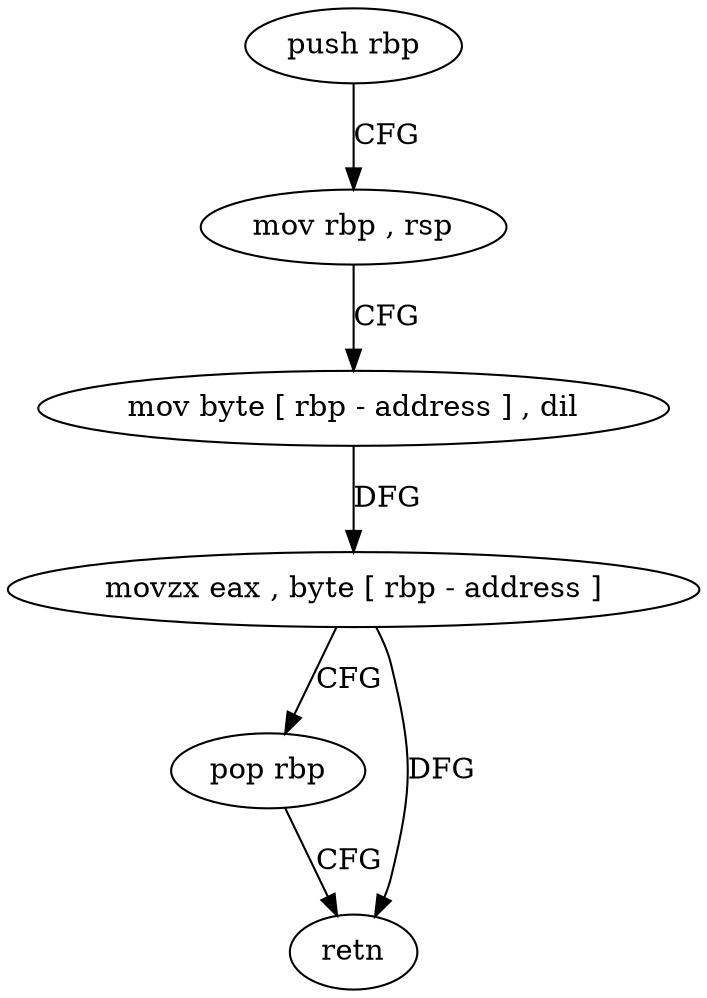digraph "func" {
"4205856" [label = "push rbp" ]
"4205857" [label = "mov rbp , rsp" ]
"4205860" [label = "mov byte [ rbp - address ] , dil" ]
"4205864" [label = "movzx eax , byte [ rbp - address ]" ]
"4205868" [label = "pop rbp" ]
"4205869" [label = "retn" ]
"4205856" -> "4205857" [ label = "CFG" ]
"4205857" -> "4205860" [ label = "CFG" ]
"4205860" -> "4205864" [ label = "DFG" ]
"4205864" -> "4205868" [ label = "CFG" ]
"4205864" -> "4205869" [ label = "DFG" ]
"4205868" -> "4205869" [ label = "CFG" ]
}
